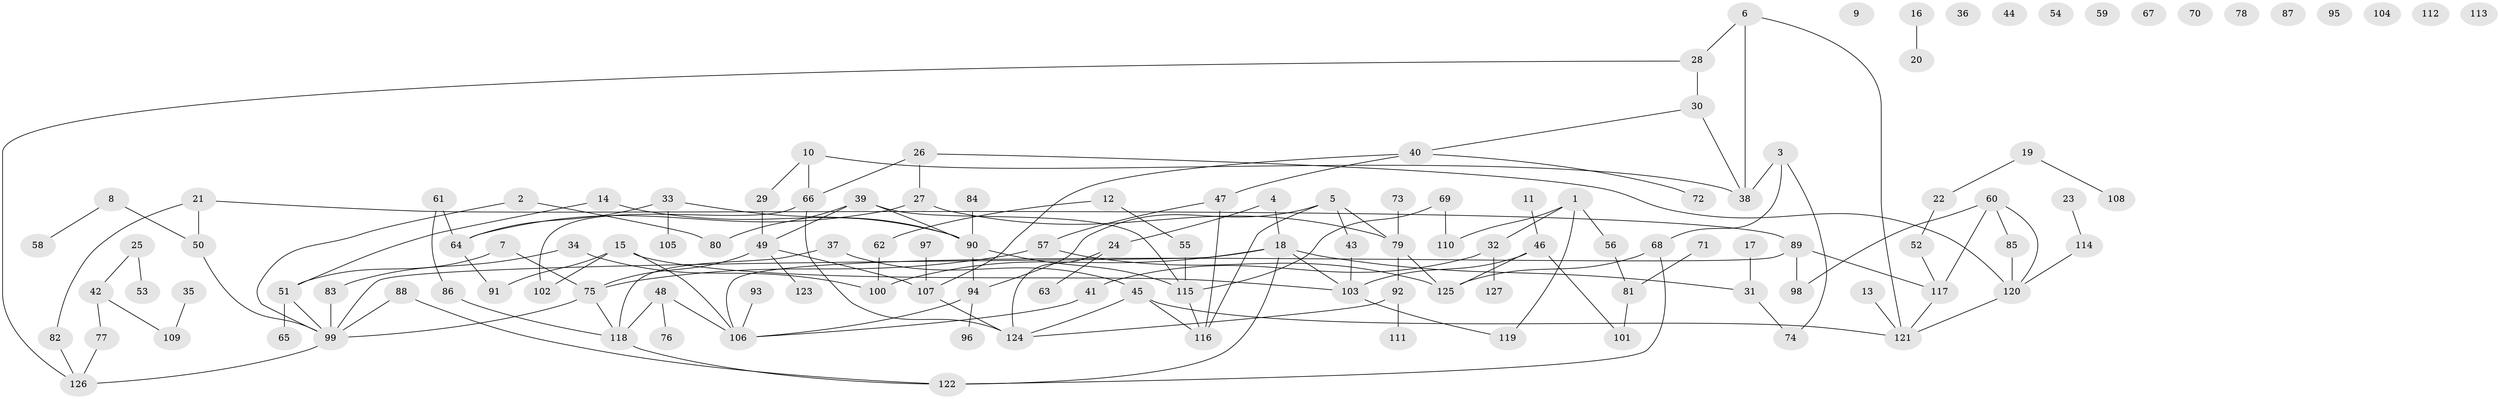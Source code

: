 // coarse degree distribution, {2: 0.16, 8: 0.04, 3: 0.12, 4: 0.12, 7: 0.16, 1: 0.2, 6: 0.12, 9: 0.04, 5: 0.04}
// Generated by graph-tools (version 1.1) at 2025/35/03/04/25 23:35:58]
// undirected, 127 vertices, 155 edges
graph export_dot {
  node [color=gray90,style=filled];
  1;
  2;
  3;
  4;
  5;
  6;
  7;
  8;
  9;
  10;
  11;
  12;
  13;
  14;
  15;
  16;
  17;
  18;
  19;
  20;
  21;
  22;
  23;
  24;
  25;
  26;
  27;
  28;
  29;
  30;
  31;
  32;
  33;
  34;
  35;
  36;
  37;
  38;
  39;
  40;
  41;
  42;
  43;
  44;
  45;
  46;
  47;
  48;
  49;
  50;
  51;
  52;
  53;
  54;
  55;
  56;
  57;
  58;
  59;
  60;
  61;
  62;
  63;
  64;
  65;
  66;
  67;
  68;
  69;
  70;
  71;
  72;
  73;
  74;
  75;
  76;
  77;
  78;
  79;
  80;
  81;
  82;
  83;
  84;
  85;
  86;
  87;
  88;
  89;
  90;
  91;
  92;
  93;
  94;
  95;
  96;
  97;
  98;
  99;
  100;
  101;
  102;
  103;
  104;
  105;
  106;
  107;
  108;
  109;
  110;
  111;
  112;
  113;
  114;
  115;
  116;
  117;
  118;
  119;
  120;
  121;
  122;
  123;
  124;
  125;
  126;
  127;
  1 -- 32;
  1 -- 56;
  1 -- 110;
  1 -- 119;
  2 -- 80;
  2 -- 99;
  3 -- 38;
  3 -- 68;
  3 -- 74;
  4 -- 18;
  4 -- 24;
  5 -- 43;
  5 -- 79;
  5 -- 94;
  5 -- 116;
  6 -- 28;
  6 -- 38;
  6 -- 121;
  7 -- 51;
  7 -- 75;
  8 -- 50;
  8 -- 58;
  10 -- 29;
  10 -- 38;
  10 -- 66;
  11 -- 46;
  12 -- 55;
  12 -- 62;
  13 -- 121;
  14 -- 51;
  14 -- 90;
  15 -- 91;
  15 -- 102;
  15 -- 103;
  15 -- 106;
  16 -- 20;
  17 -- 31;
  18 -- 31;
  18 -- 99;
  18 -- 100;
  18 -- 103;
  18 -- 122;
  19 -- 22;
  19 -- 108;
  21 -- 50;
  21 -- 82;
  21 -- 89;
  22 -- 52;
  23 -- 114;
  24 -- 63;
  24 -- 124;
  25 -- 42;
  25 -- 53;
  26 -- 27;
  26 -- 66;
  26 -- 120;
  27 -- 64;
  27 -- 79;
  28 -- 30;
  28 -- 126;
  29 -- 49;
  30 -- 38;
  30 -- 40;
  31 -- 74;
  32 -- 41;
  32 -- 127;
  33 -- 64;
  33 -- 90;
  33 -- 105;
  34 -- 83;
  34 -- 100;
  35 -- 109;
  37 -- 45;
  37 -- 118;
  39 -- 49;
  39 -- 80;
  39 -- 90;
  39 -- 115;
  40 -- 47;
  40 -- 72;
  40 -- 107;
  41 -- 106;
  42 -- 77;
  42 -- 109;
  43 -- 103;
  45 -- 116;
  45 -- 121;
  45 -- 124;
  46 -- 101;
  46 -- 103;
  46 -- 125;
  47 -- 57;
  47 -- 116;
  48 -- 76;
  48 -- 106;
  48 -- 118;
  49 -- 75;
  49 -- 107;
  49 -- 123;
  50 -- 99;
  51 -- 65;
  51 -- 99;
  52 -- 117;
  55 -- 115;
  56 -- 81;
  57 -- 75;
  57 -- 125;
  60 -- 85;
  60 -- 98;
  60 -- 117;
  60 -- 120;
  61 -- 64;
  61 -- 86;
  62 -- 100;
  64 -- 91;
  66 -- 102;
  66 -- 124;
  68 -- 122;
  68 -- 125;
  69 -- 110;
  69 -- 115;
  71 -- 81;
  73 -- 79;
  75 -- 99;
  75 -- 118;
  77 -- 126;
  79 -- 92;
  79 -- 125;
  81 -- 101;
  82 -- 126;
  83 -- 99;
  84 -- 90;
  85 -- 120;
  86 -- 118;
  88 -- 99;
  88 -- 122;
  89 -- 98;
  89 -- 106;
  89 -- 117;
  90 -- 94;
  90 -- 115;
  92 -- 111;
  92 -- 124;
  93 -- 106;
  94 -- 96;
  94 -- 106;
  97 -- 107;
  99 -- 126;
  103 -- 119;
  107 -- 124;
  114 -- 120;
  115 -- 116;
  117 -- 121;
  118 -- 122;
  120 -- 121;
}
